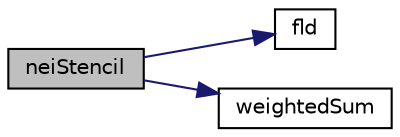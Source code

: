 digraph "neiStencil"
{
  bgcolor="transparent";
  edge [fontname="Helvetica",fontsize="10",labelfontname="Helvetica",labelfontsize="10"];
  node [fontname="Helvetica",fontsize="10",shape=record];
  rankdir="LR";
  Node149 [label="neiStencil",height=0.2,width=0.4,color="black", fillcolor="grey75", style="filled", fontcolor="black"];
  Node149 -> Node150 [color="midnightblue",fontsize="10",style="solid",fontname="Helvetica"];
  Node150 [label="fld",height=0.2,width=0.4,color="black",URL="$a19337.html#a378472d1f8b33eeefbda63a947476c8c"];
  Node149 -> Node151 [color="midnightblue",fontsize="10",style="solid",fontname="Helvetica"];
  Node151 [label="weightedSum",height=0.2,width=0.4,color="black",URL="$a23505.html#a8ff7fadde7ecf64b66855d3b262a9feb",tooltip="Sum vol field contributions to create face values. "];
}

